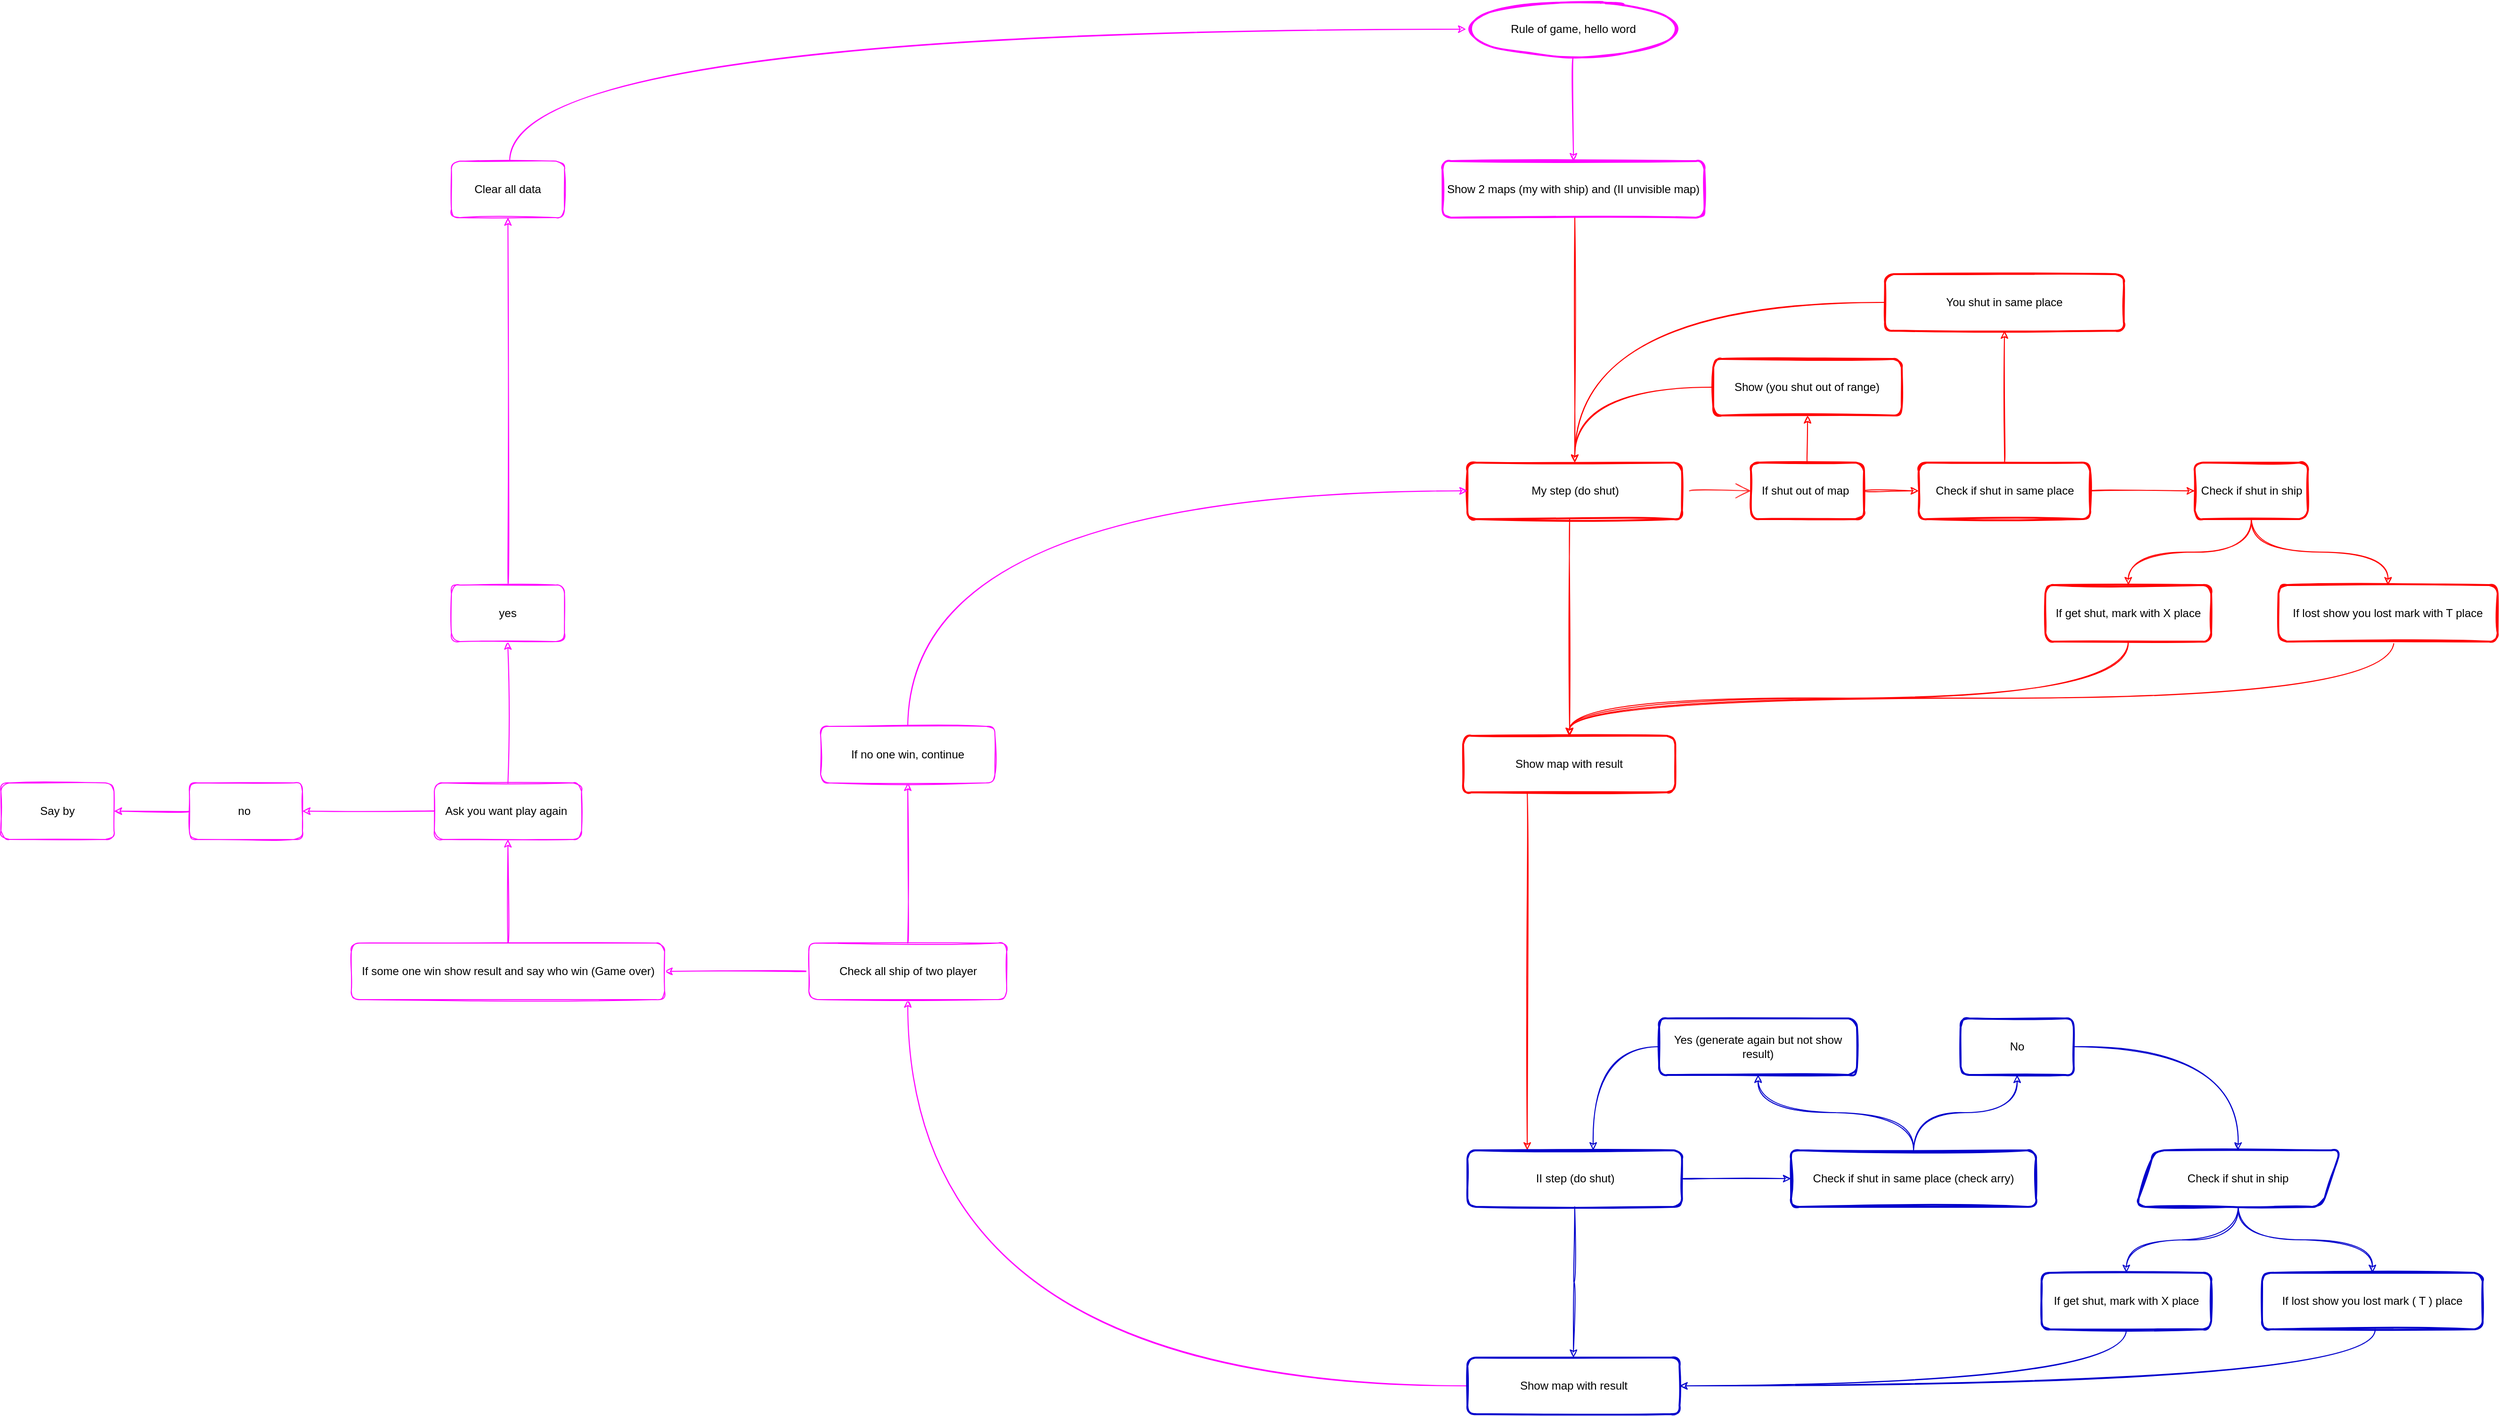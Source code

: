 <mxfile version="20.3.0" type="device"><diagram id="6a731a19-8d31-9384-78a2-239565b7b9f0" name="Page-1"><mxGraphModel dx="2317" dy="1276" grid="1" gridSize="19" guides="1" tooltips="1" connect="1" arrows="1" fold="1" page="1" pageScale="1" pageWidth="827" pageHeight="583" background="none" math="0" shadow="0"><root><mxCell id="0"/><mxCell id="1" parent="0"/><mxCell id="KqLf4U_rohlNIFZi_39C-4" value="" style="edgeStyle=orthogonalEdgeStyle;rounded=1;orthogonalLoop=1;jettySize=auto;html=1;strokeColor=#FF00FF;curved=1;sketch=1;" parent="1" source="KqLf4U_rohlNIFZi_39C-1" target="KqLf4U_rohlNIFZi_39C-3" edge="1"><mxGeometry relative="1" as="geometry"/></mxCell><mxCell id="KqLf4U_rohlNIFZi_39C-1" value="Rule of game, hello word" style="strokeWidth=2;html=1;shape=mxgraph.flowchart.start_1;whiteSpace=wrap;strokeColor=#FF00FF;sketch=1;rounded=1;" parent="1" vertex="1"><mxGeometry x="835.07" y="-410" width="228" height="60" as="geometry"/></mxCell><mxCell id="KqLf4U_rohlNIFZi_39C-8" value="" style="edgeStyle=orthogonalEdgeStyle;rounded=1;orthogonalLoop=1;jettySize=auto;html=1;strokeColor=#FF0000;curved=1;sketch=1;" parent="1" source="KqLf4U_rohlNIFZi_39C-3" target="KqLf4U_rohlNIFZi_39C-7" edge="1"><mxGeometry relative="1" as="geometry"><Array as="points"><mxPoint x="950.5" y="10"/><mxPoint x="950.5" y="10"/></Array></mxGeometry></mxCell><mxCell id="KqLf4U_rohlNIFZi_39C-3" value="Show 2 maps (my with ship) and (II unvisible map)" style="whiteSpace=wrap;html=1;strokeWidth=2;strokeColor=#FF00FF;sketch=1;rounded=1;" parent="1" vertex="1"><mxGeometry x="810.07" y="-240" width="278" height="60" as="geometry"/></mxCell><mxCell id="KqLf4U_rohlNIFZi_39C-10" value="" style="edgeStyle=orthogonalEdgeStyle;rounded=1;orthogonalLoop=1;jettySize=auto;html=1;strokeColor=#FF0000;curved=1;sketch=1;" parent="1" source="KqLf4U_rohlNIFZi_39C-7" target="KqLf4U_rohlNIFZi_39C-9" edge="1"><mxGeometry relative="1" as="geometry"><mxPoint x="903" y="320" as="targetPoint"/><Array as="points"><mxPoint x="945" y="190"/><mxPoint x="945" y="190"/></Array></mxGeometry></mxCell><mxCell id="KqLf4U_rohlNIFZi_39C-560" style="edgeStyle=orthogonalEdgeStyle;curved=1;rounded=1;sketch=1;hachureGap=4;orthogonalLoop=1;jettySize=auto;html=1;entryX=0;entryY=0.5;entryDx=0;entryDy=0;fontFamily=Architects Daughter;fontSource=https%3A%2F%2Ffonts.googleapis.com%2Fcss%3Ffamily%3DArchitects%2BDaughter;fontSize=16;endArrow=open;startSize=14;endSize=14;sourcePerimeterSpacing=8;targetPerimeterSpacing=8;strokeColor=#FF3333;" parent="1" source="KqLf4U_rohlNIFZi_39C-7" target="KqLf4U_rohlNIFZi_39C-19" edge="1"><mxGeometry relative="1" as="geometry"/></mxCell><mxCell id="KqLf4U_rohlNIFZi_39C-7" value="My step (do shut)" style="whiteSpace=wrap;html=1;strokeWidth=2;strokeColor=#FF0000;sketch=1;rounded=1;" parent="1" vertex="1"><mxGeometry x="836.5" y="80" width="227.75" height="60" as="geometry"/></mxCell><mxCell id="KqLf4U_rohlNIFZi_39C-547" style="edgeStyle=orthogonalEdgeStyle;rounded=1;orthogonalLoop=1;jettySize=auto;html=1;strokeColor=#FF0000;fillColor=#00FF00;curved=1;sketch=1;" parent="1" source="KqLf4U_rohlNIFZi_39C-9" target="KqLf4U_rohlNIFZi_39C-492" edge="1"><mxGeometry relative="1" as="geometry"><Array as="points"><mxPoint x="900" y="500"/><mxPoint x="900" y="500"/></Array></mxGeometry></mxCell><mxCell id="KqLf4U_rohlNIFZi_39C-9" value="Show map with result" style="whiteSpace=wrap;html=1;strokeWidth=2;strokeColor=#FF0000;sketch=1;rounded=1;" parent="1" vertex="1"><mxGeometry x="832" y="370" width="225.13" height="60" as="geometry"/></mxCell><mxCell id="KqLf4U_rohlNIFZi_39C-22" value="" style="edgeStyle=orthogonalEdgeStyle;rounded=1;orthogonalLoop=1;jettySize=auto;html=1;strokeColor=#FF0000;curved=1;sketch=1;" parent="1" source="KqLf4U_rohlNIFZi_39C-17" target="KqLf4U_rohlNIFZi_39C-9" edge="1"><mxGeometry relative="1" as="geometry"><mxPoint x="1205.5" y="380" as="targetPoint"/><Array as="points"><mxPoint x="1537.5" y="330"/></Array></mxGeometry></mxCell><mxCell id="KqLf4U_rohlNIFZi_39C-17" value="If get shut, mark with X place" style="whiteSpace=wrap;html=1;strokeWidth=2;strokeColor=#FF0000;sketch=1;rounded=1;" parent="1" vertex="1"><mxGeometry x="1450" y="210" width="175.94" height="60" as="geometry"/></mxCell><mxCell id="KqLf4U_rohlNIFZi_39C-25" value="" style="edgeStyle=orthogonalEdgeStyle;rounded=1;orthogonalLoop=1;jettySize=auto;html=1;strokeColor=#FF0000;curved=1;sketch=1;" parent="1" source="KqLf4U_rohlNIFZi_39C-19" target="KqLf4U_rohlNIFZi_39C-24" edge="1"><mxGeometry relative="1" as="geometry"/></mxCell><mxCell id="KqLf4U_rohlNIFZi_39C-557" style="edgeStyle=orthogonalEdgeStyle;rounded=1;orthogonalLoop=1;jettySize=auto;html=1;strokeColor=#FF0000;fillColor=#00FF00;curved=1;sketch=1;" parent="1" source="KqLf4U_rohlNIFZi_39C-19" target="KqLf4U_rohlNIFZi_39C-484" edge="1"><mxGeometry relative="1" as="geometry"/></mxCell><mxCell id="KqLf4U_rohlNIFZi_39C-19" value="If shut out of map&amp;nbsp;" style="whiteSpace=wrap;html=1;strokeWidth=2;strokeColor=#FF0000;sketch=1;rounded=1;" parent="1" vertex="1"><mxGeometry x="1137.495" y="80" width="120" height="60" as="geometry"/></mxCell><mxCell id="KqLf4U_rohlNIFZi_39C-26" style="edgeStyle=orthogonalEdgeStyle;rounded=1;orthogonalLoop=1;jettySize=auto;html=1;strokeColor=#FF0000;curved=1;sketch=1;" parent="1" source="KqLf4U_rohlNIFZi_39C-24" target="KqLf4U_rohlNIFZi_39C-7" edge="1"><mxGeometry relative="1" as="geometry"><mxPoint x="945.5" as="targetPoint"/><Array as="points"><mxPoint x="950.5"/></Array></mxGeometry></mxCell><mxCell id="KqLf4U_rohlNIFZi_39C-24" value="Show (you shut out of range)" style="whiteSpace=wrap;html=1;strokeWidth=2;strokeColor=#FF0000;sketch=1;rounded=1;" parent="1" vertex="1"><mxGeometry x="1097.49" y="-30" width="200" height="60" as="geometry"/></mxCell><mxCell id="KqLf4U_rohlNIFZi_39C-29" style="edgeStyle=orthogonalEdgeStyle;rounded=1;orthogonalLoop=1;jettySize=auto;html=1;strokeColor=#FF0000;curved=1;sketch=1;" parent="1" source="KqLf4U_rohlNIFZi_39C-27" target="KqLf4U_rohlNIFZi_39C-9" edge="1"><mxGeometry relative="1" as="geometry"><mxPoint x="1067.5" y="330" as="targetPoint"/><Array as="points"><mxPoint x="1820" y="330"/><mxPoint x="945" y="330"/></Array></mxGeometry></mxCell><mxCell id="KqLf4U_rohlNIFZi_39C-27" value="If lost show you lost mark with T place" style="whiteSpace=wrap;html=1;strokeWidth=2;strokeColor=#FF0000;sketch=1;rounded=1;" parent="1" vertex="1"><mxGeometry x="1697.38" y="210" width="232.63" height="60" as="geometry"/></mxCell><mxCell id="KqLf4U_rohlNIFZi_39C-487" value="" style="edgeStyle=orthogonalEdgeStyle;rounded=1;orthogonalLoop=1;jettySize=auto;html=1;strokeColor=#FF0000;curved=1;sketch=1;" parent="1" source="KqLf4U_rohlNIFZi_39C-484" target="KqLf4U_rohlNIFZi_39C-486" edge="1"><mxGeometry relative="1" as="geometry"/></mxCell><mxCell id="KqLf4U_rohlNIFZi_39C-556" value="" style="edgeStyle=orthogonalEdgeStyle;rounded=1;orthogonalLoop=1;jettySize=auto;html=1;strokeColor=#FF0000;fillColor=#00FF00;curved=1;sketch=1;" parent="1" source="KqLf4U_rohlNIFZi_39C-484" target="KqLf4U_rohlNIFZi_39C-555" edge="1"><mxGeometry relative="1" as="geometry"/></mxCell><mxCell id="KqLf4U_rohlNIFZi_39C-484" value="Check if shut in same place" style="whiteSpace=wrap;html=1;strokeWidth=2;strokeColor=#FF0000;sketch=1;rounded=1;" parent="1" vertex="1"><mxGeometry x="1315.5" y="80" width="182" height="60" as="geometry"/></mxCell><mxCell id="KqLf4U_rohlNIFZi_39C-489" style="edgeStyle=orthogonalEdgeStyle;rounded=1;orthogonalLoop=1;jettySize=auto;html=1;strokeColor=#FF0000;curved=1;sketch=1;" parent="1" source="KqLf4U_rohlNIFZi_39C-486" target="KqLf4U_rohlNIFZi_39C-7" edge="1"><mxGeometry relative="1" as="geometry"/></mxCell><mxCell id="KqLf4U_rohlNIFZi_39C-486" value="You shut in same place" style="whiteSpace=wrap;html=1;strokeWidth=2;strokeColor=#FF0000;sketch=1;rounded=1;" parent="1" vertex="1"><mxGeometry x="1279.78" y="-120" width="253.44" height="60" as="geometry"/></mxCell><mxCell id="KqLf4U_rohlNIFZi_39C-490" value="" style="edgeStyle=orthogonalEdgeStyle;rounded=1;orthogonalLoop=1;jettySize=auto;html=1;strokeColor=#0000CC;curved=1;sketch=1;" parent="1" source="KqLf4U_rohlNIFZi_39C-492" target="KqLf4U_rohlNIFZi_39C-493" edge="1"><mxGeometry relative="1" as="geometry"/></mxCell><mxCell id="KqLf4U_rohlNIFZi_39C-527" style="edgeStyle=orthogonalEdgeStyle;rounded=1;orthogonalLoop=1;jettySize=auto;html=1;strokeColor=#0000CC;curved=1;sketch=1;" parent="1" source="KqLf4U_rohlNIFZi_39C-492" target="KqLf4U_rohlNIFZi_39C-507" edge="1"><mxGeometry relative="1" as="geometry"/></mxCell><mxCell id="KqLf4U_rohlNIFZi_39C-492" value="II step (do shut)" style="whiteSpace=wrap;html=1;strokeWidth=2;strokeColor=#0000CC;sketch=1;rounded=1;" parent="1" vertex="1"><mxGeometry x="836.5" y="810" width="227.75" height="60" as="geometry"/></mxCell><mxCell id="KqLf4U_rohlNIFZi_39C-512" style="edgeStyle=orthogonalEdgeStyle;rounded=1;orthogonalLoop=1;jettySize=auto;html=1;strokeColor=#FF00FF;curved=1;sketch=1;" parent="1" source="KqLf4U_rohlNIFZi_39C-493" target="KqLf4U_rohlNIFZi_39C-511" edge="1"><mxGeometry relative="1" as="geometry"/></mxCell><mxCell id="KqLf4U_rohlNIFZi_39C-493" value="Show map with result" style="whiteSpace=wrap;html=1;strokeWidth=2;strokeColor=#0000CC;sketch=1;rounded=1;" parent="1" vertex="1"><mxGeometry x="836.51" y="1030" width="225.13" height="60" as="geometry"/></mxCell><mxCell id="KqLf4U_rohlNIFZi_39C-494" value="" style="edgeStyle=orthogonalEdgeStyle;rounded=1;orthogonalLoop=1;jettySize=auto;html=1;strokeColor=#0000CC;curved=1;sketch=1;" parent="1" source="KqLf4U_rohlNIFZi_39C-496" target="KqLf4U_rohlNIFZi_39C-498" edge="1"><mxGeometry relative="1" as="geometry"/></mxCell><mxCell id="KqLf4U_rohlNIFZi_39C-495" value="" style="edgeStyle=orthogonalEdgeStyle;rounded=1;orthogonalLoop=1;jettySize=auto;html=1;strokeColor=#0000CC;curved=1;sketch=1;" parent="1" source="KqLf4U_rohlNIFZi_39C-496" target="KqLf4U_rohlNIFZi_39C-505" edge="1"><mxGeometry relative="1" as="geometry"/></mxCell><mxCell id="KqLf4U_rohlNIFZi_39C-496" value="Check if shut in ship" style="shape=parallelogram;perimeter=parallelogramPerimeter;whiteSpace=wrap;html=1;fixedSize=1;strokeWidth=2;strokeColor=#0000CC;sketch=1;rounded=1;" parent="1" vertex="1"><mxGeometry x="1545.94" y="810" width="217.37" height="60" as="geometry"/></mxCell><mxCell id="KqLf4U_rohlNIFZi_39C-497" value="" style="edgeStyle=orthogonalEdgeStyle;rounded=1;orthogonalLoop=1;jettySize=auto;html=1;strokeColor=#0000CC;curved=1;sketch=1;" parent="1" source="KqLf4U_rohlNIFZi_39C-498" target="KqLf4U_rohlNIFZi_39C-493" edge="1"><mxGeometry relative="1" as="geometry"><mxPoint x="1204.07" y="1110" as="targetPoint"/><Array as="points"><mxPoint x="1536.07" y="1060"/></Array></mxGeometry></mxCell><mxCell id="KqLf4U_rohlNIFZi_39C-498" value="If get shut, mark with X place" style="whiteSpace=wrap;html=1;strokeWidth=2;strokeColor=#0000CC;sketch=1;rounded=1;" parent="1" vertex="1"><mxGeometry x="1445.94" y="940" width="180" height="60" as="geometry"/></mxCell><mxCell id="KqLf4U_rohlNIFZi_39C-504" style="edgeStyle=orthogonalEdgeStyle;rounded=1;orthogonalLoop=1;jettySize=auto;html=1;strokeColor=#0000CC;curved=1;sketch=1;" parent="1" source="KqLf4U_rohlNIFZi_39C-505" target="KqLf4U_rohlNIFZi_39C-493" edge="1"><mxGeometry relative="1" as="geometry"><mxPoint x="1066.07" y="1060" as="targetPoint"/><Array as="points"><mxPoint x="1800" y="1060"/></Array></mxGeometry></mxCell><mxCell id="KqLf4U_rohlNIFZi_39C-505" value="If lost show you lost mark ( T ) place" style="whiteSpace=wrap;html=1;strokeWidth=2;strokeColor=#0000CC;sketch=1;rounded=1;" parent="1" vertex="1"><mxGeometry x="1680" y="940" width="234.05" height="60" as="geometry"/></mxCell><mxCell id="KqLf4U_rohlNIFZi_39C-530" value="" style="edgeStyle=orthogonalEdgeStyle;rounded=1;orthogonalLoop=1;jettySize=auto;html=1;strokeColor=#0000CC;fillColor=#00FF00;curved=1;sketch=1;" parent="1" source="KqLf4U_rohlNIFZi_39C-507" target="KqLf4U_rohlNIFZi_39C-529" edge="1"><mxGeometry relative="1" as="geometry"/></mxCell><mxCell id="KqLf4U_rohlNIFZi_39C-534" value="" style="edgeStyle=orthogonalEdgeStyle;rounded=1;orthogonalLoop=1;jettySize=auto;html=1;strokeColor=#0000CC;fillColor=#00FF00;curved=1;sketch=1;" parent="1" source="KqLf4U_rohlNIFZi_39C-507" target="KqLf4U_rohlNIFZi_39C-533" edge="1"><mxGeometry relative="1" as="geometry"/></mxCell><mxCell id="KqLf4U_rohlNIFZi_39C-507" value="&lt;div style=&quot;text-align: start;&quot;&gt;&lt;span style=&quot;background-color: initial;&quot;&gt;Check if shut in same place (check arry)&lt;/span&gt;&lt;/div&gt;" style="whiteSpace=wrap;html=1;strokeWidth=2;strokeColor=#0000CC;sketch=1;rounded=1;" parent="1" vertex="1"><mxGeometry x="1180" y="810" width="260" height="60" as="geometry"/></mxCell><mxCell id="KqLf4U_rohlNIFZi_39C-515" value="" style="edgeStyle=orthogonalEdgeStyle;rounded=1;orthogonalLoop=1;jettySize=auto;html=1;strokeColor=#FF00FF;curved=1;sketch=1;" parent="1" source="KqLf4U_rohlNIFZi_39C-511" target="KqLf4U_rohlNIFZi_39C-514" edge="1"><mxGeometry relative="1" as="geometry"/></mxCell><mxCell id="KqLf4U_rohlNIFZi_39C-518" value="" style="edgeStyle=orthogonalEdgeStyle;rounded=1;orthogonalLoop=1;jettySize=auto;html=1;strokeColor=#FF00FF;curved=1;sketch=1;" parent="1" source="KqLf4U_rohlNIFZi_39C-511" target="KqLf4U_rohlNIFZi_39C-517" edge="1"><mxGeometry relative="1" as="geometry"/></mxCell><mxCell id="KqLf4U_rohlNIFZi_39C-511" value="Check all ship of two player" style="whiteSpace=wrap;html=1;strokeColor=#FF00FF;sketch=1;rounded=1;" parent="1" vertex="1"><mxGeometry x="137.5" y="590" width="210" height="60" as="geometry"/></mxCell><mxCell id="KqLf4U_rohlNIFZi_39C-548" style="edgeStyle=orthogonalEdgeStyle;rounded=1;orthogonalLoop=1;jettySize=auto;html=1;entryX=0;entryY=0.5;entryDx=0;entryDy=0;strokeColor=#FF00FF;fillColor=#00FF00;curved=1;sketch=1;" parent="1" source="KqLf4U_rohlNIFZi_39C-514" target="KqLf4U_rohlNIFZi_39C-7" edge="1"><mxGeometry relative="1" as="geometry"><Array as="points"><mxPoint x="243" y="110"/></Array></mxGeometry></mxCell><mxCell id="KqLf4U_rohlNIFZi_39C-514" value="If no one win, continue" style="whiteSpace=wrap;html=1;strokeColor=#FF00FF;sketch=1;rounded=1;" parent="1" vertex="1"><mxGeometry x="150" y="360" width="185" height="60" as="geometry"/></mxCell><mxCell id="KqLf4U_rohlNIFZi_39C-521" value="" style="edgeStyle=orthogonalEdgeStyle;rounded=1;orthogonalLoop=1;jettySize=auto;html=1;strokeColor=#FF00FF;curved=1;sketch=1;" parent="1" source="KqLf4U_rohlNIFZi_39C-517" target="KqLf4U_rohlNIFZi_39C-520" edge="1"><mxGeometry relative="1" as="geometry"/></mxCell><mxCell id="KqLf4U_rohlNIFZi_39C-517" value="If some one win show result and say who win (Game over)" style="whiteSpace=wrap;html=1;strokeColor=#FF00FF;sketch=1;rounded=1;" parent="1" vertex="1"><mxGeometry x="-348.12" y="590" width="332.5" height="60" as="geometry"/></mxCell><mxCell id="KqLf4U_rohlNIFZi_39C-523" value="" style="edgeStyle=orthogonalEdgeStyle;rounded=1;orthogonalLoop=1;jettySize=auto;html=1;strokeColor=#FF00FF;curved=1;sketch=1;" parent="1" source="KqLf4U_rohlNIFZi_39C-520" target="KqLf4U_rohlNIFZi_39C-522" edge="1"><mxGeometry relative="1" as="geometry"/></mxCell><mxCell id="KqLf4U_rohlNIFZi_39C-526" value="" style="edgeStyle=orthogonalEdgeStyle;rounded=1;orthogonalLoop=1;jettySize=auto;html=1;strokeColor=#FF00FF;curved=1;sketch=1;" parent="1" source="KqLf4U_rohlNIFZi_39C-520" target="KqLf4U_rohlNIFZi_39C-525" edge="1"><mxGeometry relative="1" as="geometry"/></mxCell><mxCell id="KqLf4U_rohlNIFZi_39C-520" value="Ask you want play again&amp;nbsp;" style="rounded=1;whiteSpace=wrap;html=1;strokeColor=#FF00FF;sketch=1;" parent="1" vertex="1"><mxGeometry x="-260" y="420" width="156.25" height="60" as="geometry"/></mxCell><mxCell id="KqLf4U_rohlNIFZi_39C-551" style="edgeStyle=orthogonalEdgeStyle;rounded=1;orthogonalLoop=1;jettySize=auto;html=1;strokeColor=#FF00FF;fillColor=#00FF00;curved=1;sketch=1;" parent="1" source="KqLf4U_rohlNIFZi_39C-522" target="KqLf4U_rohlNIFZi_39C-550" edge="1"><mxGeometry relative="1" as="geometry"/></mxCell><mxCell id="KqLf4U_rohlNIFZi_39C-522" value="yes" style="rounded=1;whiteSpace=wrap;html=1;strokeColor=#FF00FF;sketch=1;" parent="1" vertex="1"><mxGeometry x="-241.87" y="210" width="120" height="60" as="geometry"/></mxCell><mxCell id="KqLf4U_rohlNIFZi_39C-554" value="" style="edgeStyle=orthogonalEdgeStyle;rounded=1;orthogonalLoop=1;jettySize=auto;html=1;strokeColor=#FF00FF;fillColor=#00FF00;curved=1;sketch=1;" parent="1" source="KqLf4U_rohlNIFZi_39C-525" target="KqLf4U_rohlNIFZi_39C-553" edge="1"><mxGeometry relative="1" as="geometry"/></mxCell><mxCell id="KqLf4U_rohlNIFZi_39C-525" value="no&amp;nbsp;" style="rounded=1;whiteSpace=wrap;html=1;strokeColor=#FF00FF;sketch=1;" parent="1" vertex="1"><mxGeometry x="-520" y="420" width="120" height="60" as="geometry"/></mxCell><mxCell id="KqLf4U_rohlNIFZi_39C-546" style="edgeStyle=orthogonalEdgeStyle;rounded=1;orthogonalLoop=1;jettySize=auto;html=1;strokeColor=#0000CC;fillColor=#00FF00;curved=1;sketch=1;" parent="1" source="KqLf4U_rohlNIFZi_39C-529" target="KqLf4U_rohlNIFZi_39C-492" edge="1"><mxGeometry relative="1" as="geometry"><Array as="points"><mxPoint x="970" y="700"/></Array></mxGeometry></mxCell><mxCell id="KqLf4U_rohlNIFZi_39C-529" value="Yes (generate again but not show result)" style="whiteSpace=wrap;html=1;strokeColor=#0000CC;strokeWidth=2;sketch=1;rounded=1;" parent="1" vertex="1"><mxGeometry x="1040" y="670" width="210" height="60" as="geometry"/></mxCell><mxCell id="KqLf4U_rohlNIFZi_39C-535" style="edgeStyle=orthogonalEdgeStyle;rounded=1;orthogonalLoop=1;jettySize=auto;html=1;strokeColor=#0000CC;fillColor=#00FF00;curved=1;sketch=1;" parent="1" source="KqLf4U_rohlNIFZi_39C-533" target="KqLf4U_rohlNIFZi_39C-496" edge="1"><mxGeometry relative="1" as="geometry"/></mxCell><mxCell id="KqLf4U_rohlNIFZi_39C-533" value="No" style="whiteSpace=wrap;html=1;strokeColor=#0000CC;strokeWidth=2;sketch=1;rounded=1;" parent="1" vertex="1"><mxGeometry x="1360" y="670" width="120" height="60" as="geometry"/></mxCell><mxCell id="KqLf4U_rohlNIFZi_39C-552" style="edgeStyle=orthogonalEdgeStyle;rounded=1;orthogonalLoop=1;jettySize=auto;html=1;entryX=0;entryY=0.5;entryDx=0;entryDy=0;entryPerimeter=0;strokeColor=#FF00FF;fillColor=#00FF00;curved=1;sketch=1;" parent="1" source="KqLf4U_rohlNIFZi_39C-550" target="KqLf4U_rohlNIFZi_39C-1" edge="1"><mxGeometry relative="1" as="geometry"><Array as="points"><mxPoint x="-180" y="-380"/></Array></mxGeometry></mxCell><mxCell id="KqLf4U_rohlNIFZi_39C-550" value="Clear all data" style="whiteSpace=wrap;html=1;strokeColor=#FF00FF;sketch=1;rounded=1;" parent="1" vertex="1"><mxGeometry x="-241.87" y="-240" width="120" height="60" as="geometry"/></mxCell><mxCell id="KqLf4U_rohlNIFZi_39C-553" value="Say by" style="whiteSpace=wrap;html=1;strokeColor=#FF00FF;rounded=1;sketch=1;" parent="1" vertex="1"><mxGeometry x="-720" y="420" width="120" height="60" as="geometry"/></mxCell><mxCell id="KqLf4U_rohlNIFZi_39C-558" style="edgeStyle=orthogonalEdgeStyle;rounded=1;orthogonalLoop=1;jettySize=auto;html=1;strokeColor=#FF0000;fillColor=#00FF00;curved=1;sketch=1;" parent="1" source="KqLf4U_rohlNIFZi_39C-555" target="KqLf4U_rohlNIFZi_39C-17" edge="1"><mxGeometry relative="1" as="geometry"/></mxCell><mxCell id="KqLf4U_rohlNIFZi_39C-559" style="edgeStyle=orthogonalEdgeStyle;rounded=1;orthogonalLoop=1;jettySize=auto;html=1;strokeColor=#FF0000;fillColor=#00FF00;curved=1;sketch=1;" parent="1" source="KqLf4U_rohlNIFZi_39C-555" target="KqLf4U_rohlNIFZi_39C-27" edge="1"><mxGeometry relative="1" as="geometry"/></mxCell><mxCell id="KqLf4U_rohlNIFZi_39C-555" value="Check if shut in ship" style="whiteSpace=wrap;html=1;strokeColor=#FF0000;strokeWidth=2;sketch=1;rounded=1;" parent="1" vertex="1"><mxGeometry x="1608.5" y="80" width="120" height="60" as="geometry"/></mxCell></root></mxGraphModel></diagram></mxfile>
